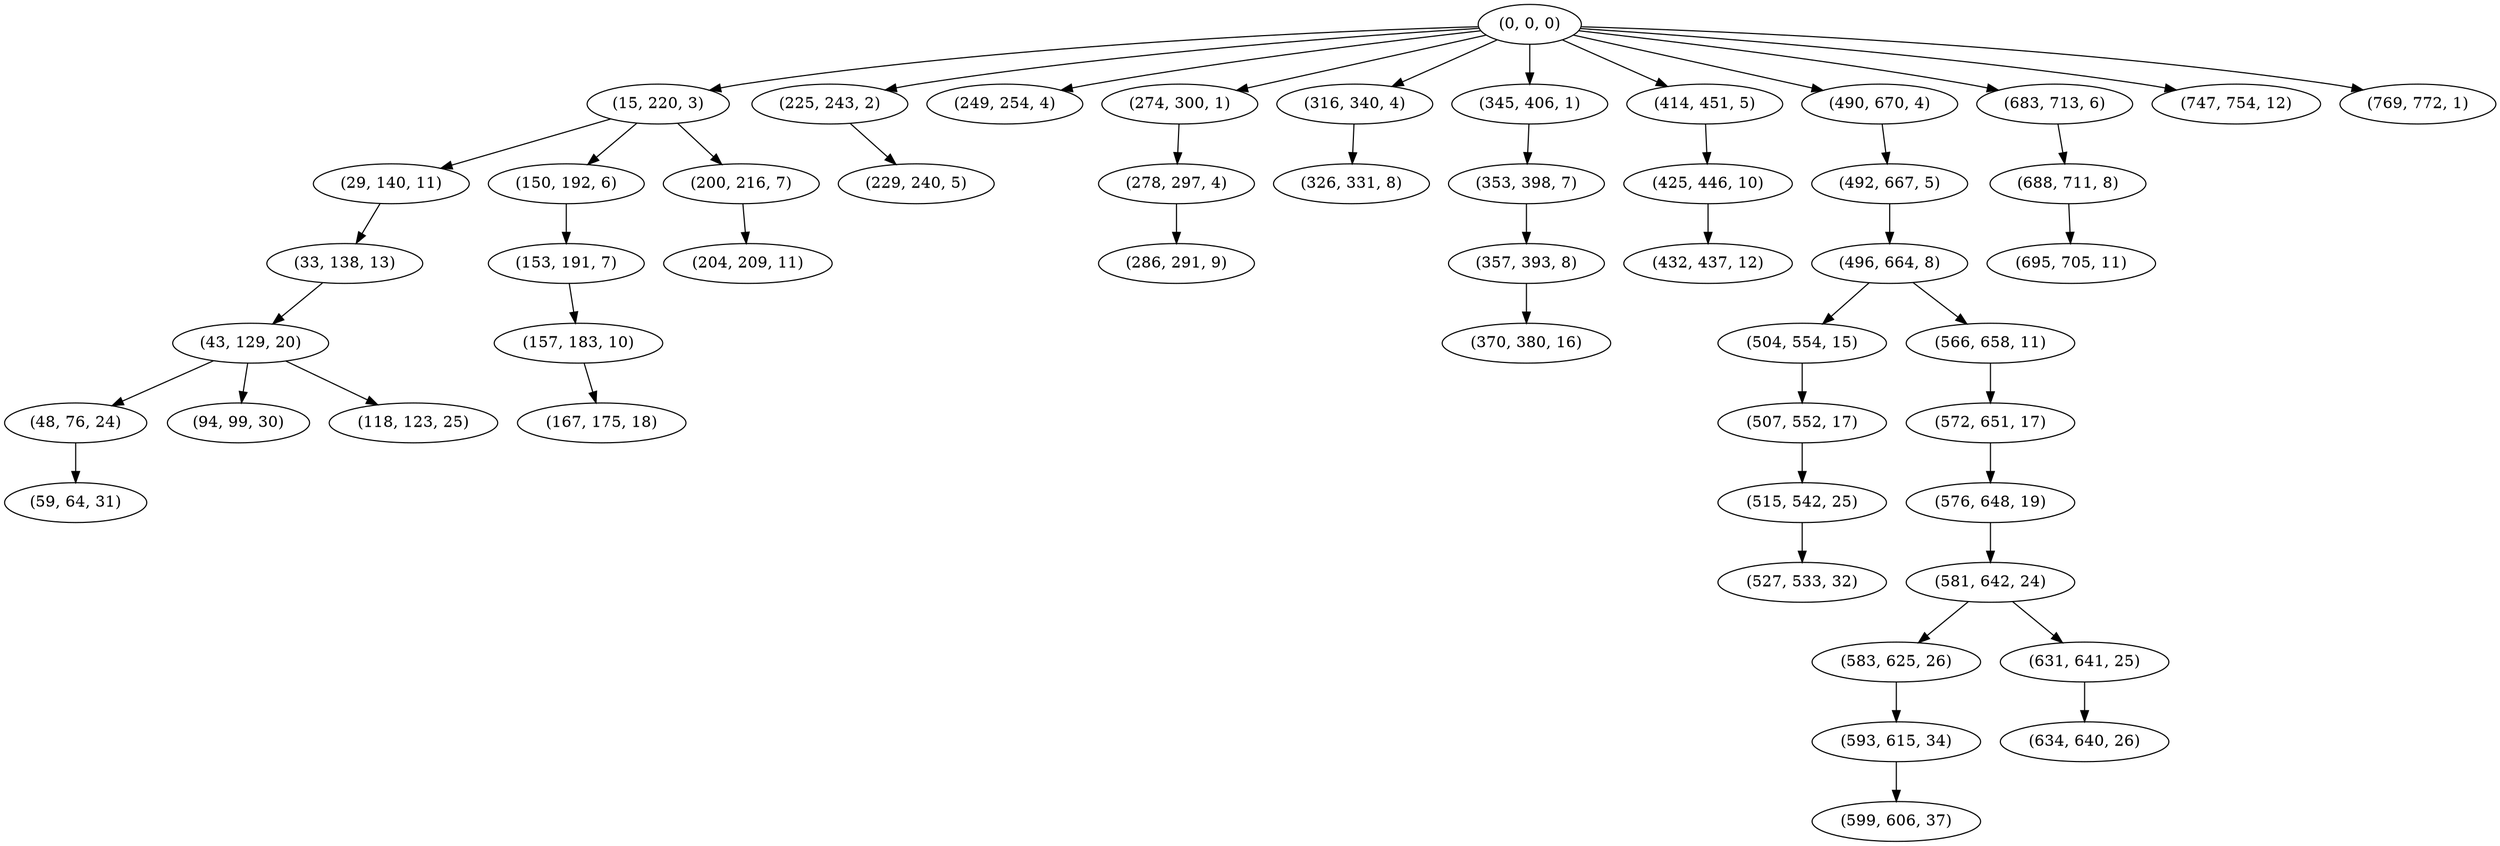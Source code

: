 digraph tree {
    "(0, 0, 0)";
    "(15, 220, 3)";
    "(29, 140, 11)";
    "(33, 138, 13)";
    "(43, 129, 20)";
    "(48, 76, 24)";
    "(59, 64, 31)";
    "(94, 99, 30)";
    "(118, 123, 25)";
    "(150, 192, 6)";
    "(153, 191, 7)";
    "(157, 183, 10)";
    "(167, 175, 18)";
    "(200, 216, 7)";
    "(204, 209, 11)";
    "(225, 243, 2)";
    "(229, 240, 5)";
    "(249, 254, 4)";
    "(274, 300, 1)";
    "(278, 297, 4)";
    "(286, 291, 9)";
    "(316, 340, 4)";
    "(326, 331, 8)";
    "(345, 406, 1)";
    "(353, 398, 7)";
    "(357, 393, 8)";
    "(370, 380, 16)";
    "(414, 451, 5)";
    "(425, 446, 10)";
    "(432, 437, 12)";
    "(490, 670, 4)";
    "(492, 667, 5)";
    "(496, 664, 8)";
    "(504, 554, 15)";
    "(507, 552, 17)";
    "(515, 542, 25)";
    "(527, 533, 32)";
    "(566, 658, 11)";
    "(572, 651, 17)";
    "(576, 648, 19)";
    "(581, 642, 24)";
    "(583, 625, 26)";
    "(593, 615, 34)";
    "(599, 606, 37)";
    "(631, 641, 25)";
    "(634, 640, 26)";
    "(683, 713, 6)";
    "(688, 711, 8)";
    "(695, 705, 11)";
    "(747, 754, 12)";
    "(769, 772, 1)";
    "(0, 0, 0)" -> "(15, 220, 3)";
    "(0, 0, 0)" -> "(225, 243, 2)";
    "(0, 0, 0)" -> "(249, 254, 4)";
    "(0, 0, 0)" -> "(274, 300, 1)";
    "(0, 0, 0)" -> "(316, 340, 4)";
    "(0, 0, 0)" -> "(345, 406, 1)";
    "(0, 0, 0)" -> "(414, 451, 5)";
    "(0, 0, 0)" -> "(490, 670, 4)";
    "(0, 0, 0)" -> "(683, 713, 6)";
    "(0, 0, 0)" -> "(747, 754, 12)";
    "(0, 0, 0)" -> "(769, 772, 1)";
    "(15, 220, 3)" -> "(29, 140, 11)";
    "(15, 220, 3)" -> "(150, 192, 6)";
    "(15, 220, 3)" -> "(200, 216, 7)";
    "(29, 140, 11)" -> "(33, 138, 13)";
    "(33, 138, 13)" -> "(43, 129, 20)";
    "(43, 129, 20)" -> "(48, 76, 24)";
    "(43, 129, 20)" -> "(94, 99, 30)";
    "(43, 129, 20)" -> "(118, 123, 25)";
    "(48, 76, 24)" -> "(59, 64, 31)";
    "(150, 192, 6)" -> "(153, 191, 7)";
    "(153, 191, 7)" -> "(157, 183, 10)";
    "(157, 183, 10)" -> "(167, 175, 18)";
    "(200, 216, 7)" -> "(204, 209, 11)";
    "(225, 243, 2)" -> "(229, 240, 5)";
    "(274, 300, 1)" -> "(278, 297, 4)";
    "(278, 297, 4)" -> "(286, 291, 9)";
    "(316, 340, 4)" -> "(326, 331, 8)";
    "(345, 406, 1)" -> "(353, 398, 7)";
    "(353, 398, 7)" -> "(357, 393, 8)";
    "(357, 393, 8)" -> "(370, 380, 16)";
    "(414, 451, 5)" -> "(425, 446, 10)";
    "(425, 446, 10)" -> "(432, 437, 12)";
    "(490, 670, 4)" -> "(492, 667, 5)";
    "(492, 667, 5)" -> "(496, 664, 8)";
    "(496, 664, 8)" -> "(504, 554, 15)";
    "(496, 664, 8)" -> "(566, 658, 11)";
    "(504, 554, 15)" -> "(507, 552, 17)";
    "(507, 552, 17)" -> "(515, 542, 25)";
    "(515, 542, 25)" -> "(527, 533, 32)";
    "(566, 658, 11)" -> "(572, 651, 17)";
    "(572, 651, 17)" -> "(576, 648, 19)";
    "(576, 648, 19)" -> "(581, 642, 24)";
    "(581, 642, 24)" -> "(583, 625, 26)";
    "(581, 642, 24)" -> "(631, 641, 25)";
    "(583, 625, 26)" -> "(593, 615, 34)";
    "(593, 615, 34)" -> "(599, 606, 37)";
    "(631, 641, 25)" -> "(634, 640, 26)";
    "(683, 713, 6)" -> "(688, 711, 8)";
    "(688, 711, 8)" -> "(695, 705, 11)";
}
